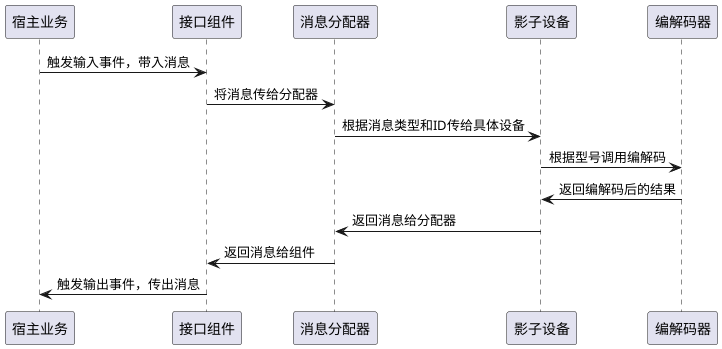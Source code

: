 @startuml
宿主业务 -> 接口组件: 触发输入事件，带入消息
接口组件 -> 消息分配器: 将消息传给分配器
消息分配器 -> 影子设备: 根据消息类型和ID传给具体设备
影子设备 -> 编解码器: 根据型号调用编解码
编解码器 -> 影子设备: 返回编解码后的结果
影子设备 -> 消息分配器: 返回消息给分配器
消息分配器 -> 接口组件: 返回消息给组件
接口组件 -> 宿主业务: 触发输出事件，传出消息
@enduml